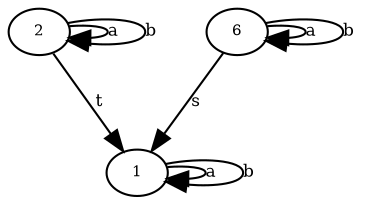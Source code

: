 digraph H1 {
"H1v1" [label="1",fontsize=7,width=.01,height=.01];
"H1v1" -> "H1v1" [label="a",fontsize=8];
"H1v1" -> "H1v1" [label="b",fontsize=8];
"H1v2" [label="2",fontsize=7,width=.01,height=.01];
"H1v2" -> "H1v2" [label="a",fontsize=8];
"H1v2" -> "H1v2" [label="b",fontsize=8];
"H1v2" -> "H1v1" [label="t",fontsize=8];
"H1v6" [label="6",fontsize=7,width=.01,height=.01];
"H1v6" -> "H1v6" [label="a",fontsize=8];
"H1v6" -> "H1v1" [label="s",fontsize=8];
"H1v6" -> "H1v6" [label="b",fontsize=8];
}
